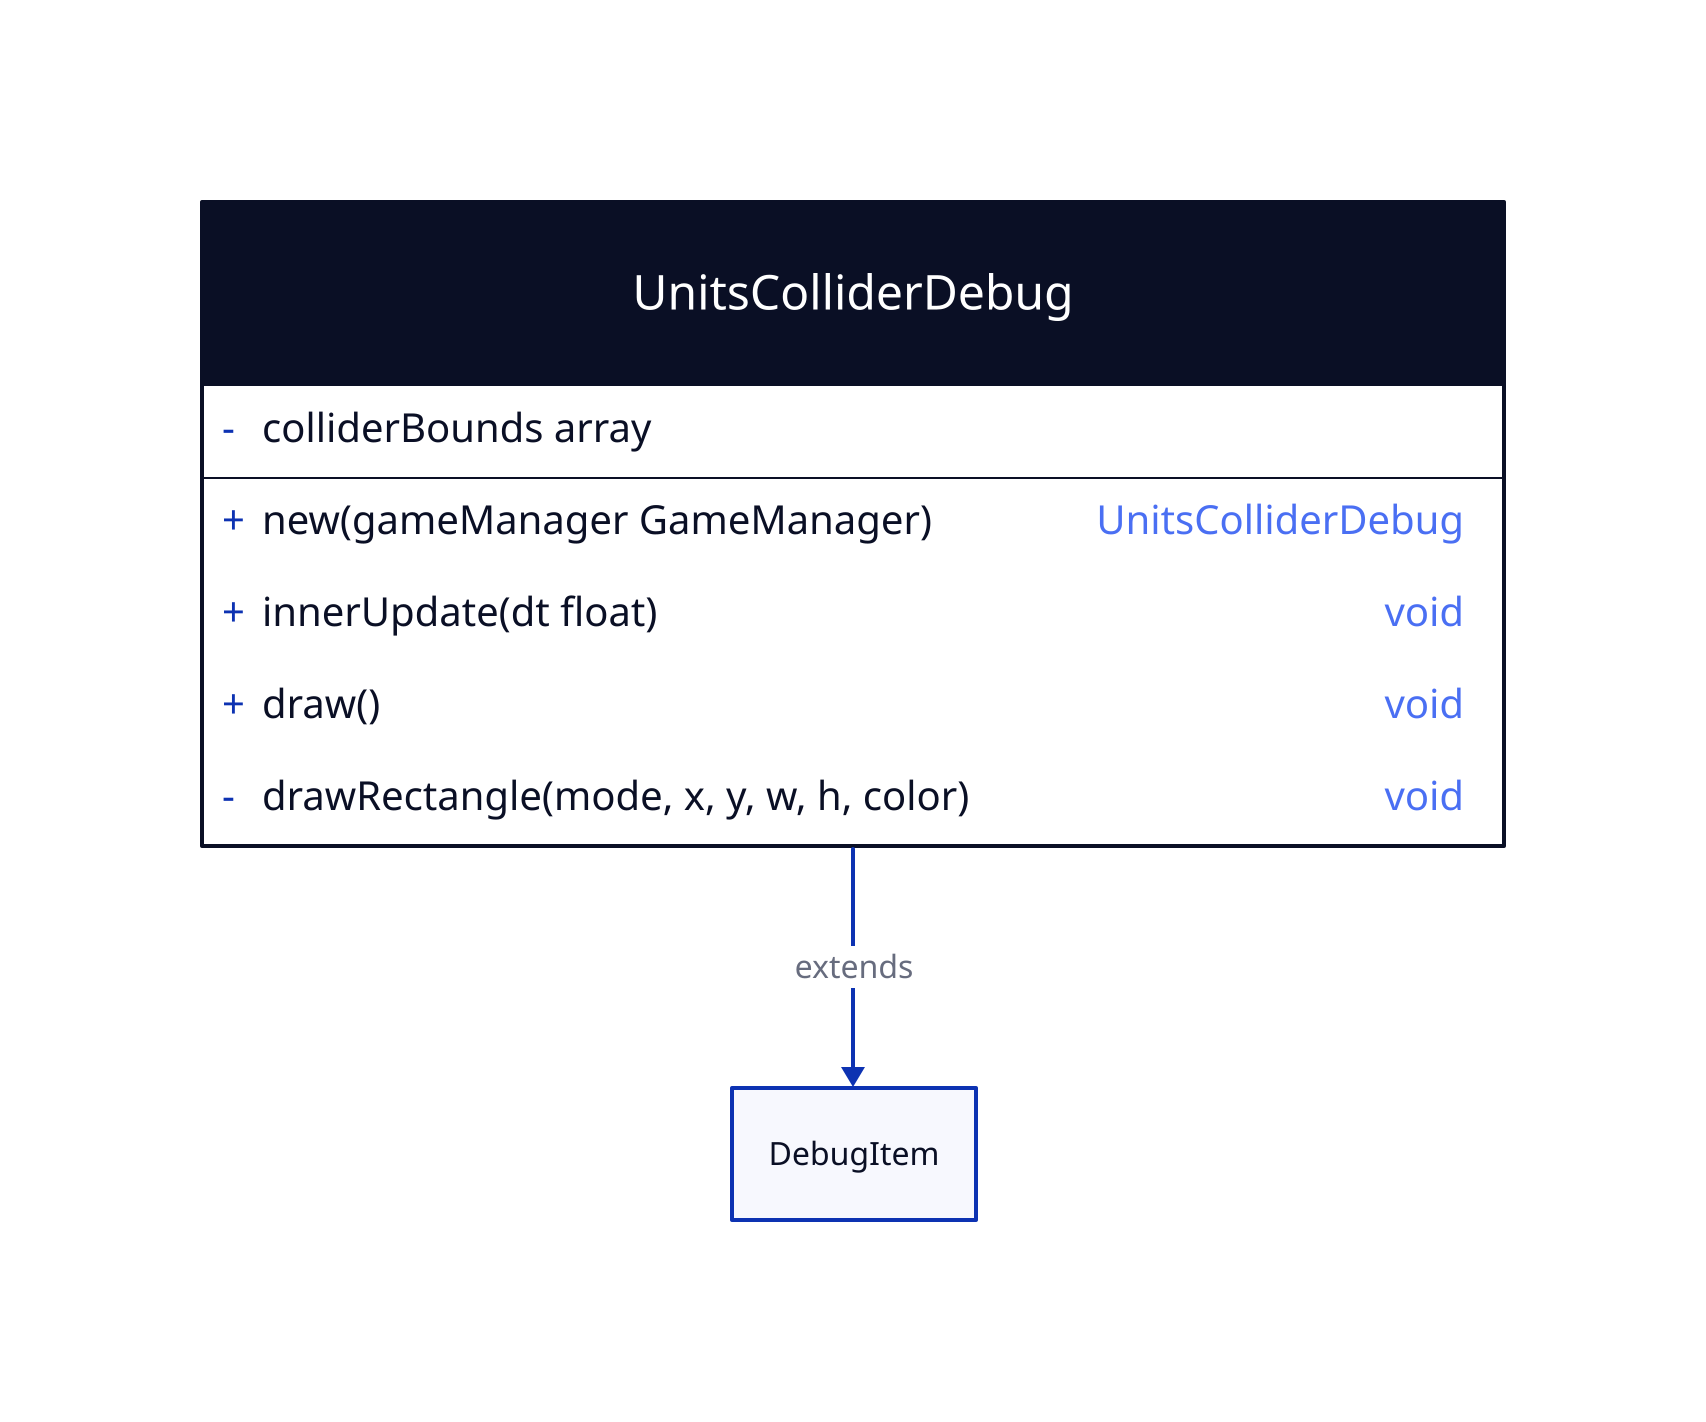 UnitsColliderDebug: {
  shape: class

  +new(gameManager GameManager): UnitsColliderDebug
  -colliderBounds array

  +innerUpdate(dt float): void

  +draw(): void
  -drawRectangle(mode, x, y, w, h, color): void
}
UnitsColliderDebug -> DebugItem: extends
